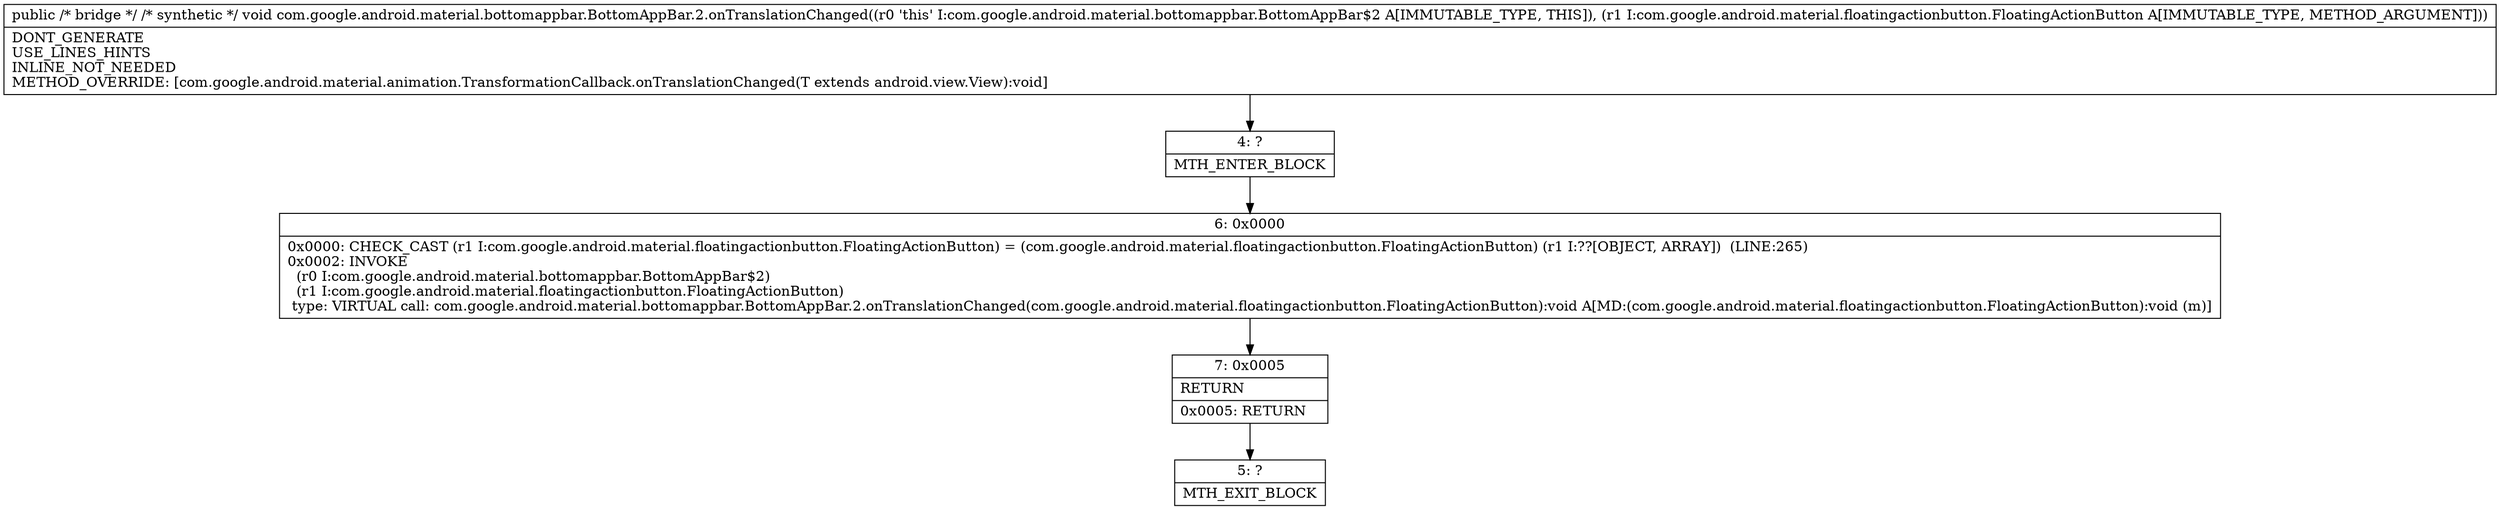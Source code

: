digraph "CFG forcom.google.android.material.bottomappbar.BottomAppBar.2.onTranslationChanged(Landroid\/view\/View;)V" {
Node_4 [shape=record,label="{4\:\ ?|MTH_ENTER_BLOCK\l}"];
Node_6 [shape=record,label="{6\:\ 0x0000|0x0000: CHECK_CAST (r1 I:com.google.android.material.floatingactionbutton.FloatingActionButton) = (com.google.android.material.floatingactionbutton.FloatingActionButton) (r1 I:??[OBJECT, ARRAY])  (LINE:265)\l0x0002: INVOKE  \l  (r0 I:com.google.android.material.bottomappbar.BottomAppBar$2)\l  (r1 I:com.google.android.material.floatingactionbutton.FloatingActionButton)\l type: VIRTUAL call: com.google.android.material.bottomappbar.BottomAppBar.2.onTranslationChanged(com.google.android.material.floatingactionbutton.FloatingActionButton):void A[MD:(com.google.android.material.floatingactionbutton.FloatingActionButton):void (m)]\l}"];
Node_7 [shape=record,label="{7\:\ 0x0005|RETURN\l|0x0005: RETURN   \l}"];
Node_5 [shape=record,label="{5\:\ ?|MTH_EXIT_BLOCK\l}"];
MethodNode[shape=record,label="{public \/* bridge *\/ \/* synthetic *\/ void com.google.android.material.bottomappbar.BottomAppBar.2.onTranslationChanged((r0 'this' I:com.google.android.material.bottomappbar.BottomAppBar$2 A[IMMUTABLE_TYPE, THIS]), (r1 I:com.google.android.material.floatingactionbutton.FloatingActionButton A[IMMUTABLE_TYPE, METHOD_ARGUMENT]))  | DONT_GENERATE\lUSE_LINES_HINTS\lINLINE_NOT_NEEDED\lMETHOD_OVERRIDE: [com.google.android.material.animation.TransformationCallback.onTranslationChanged(T extends android.view.View):void]\l}"];
MethodNode -> Node_4;Node_4 -> Node_6;
Node_6 -> Node_7;
Node_7 -> Node_5;
}

